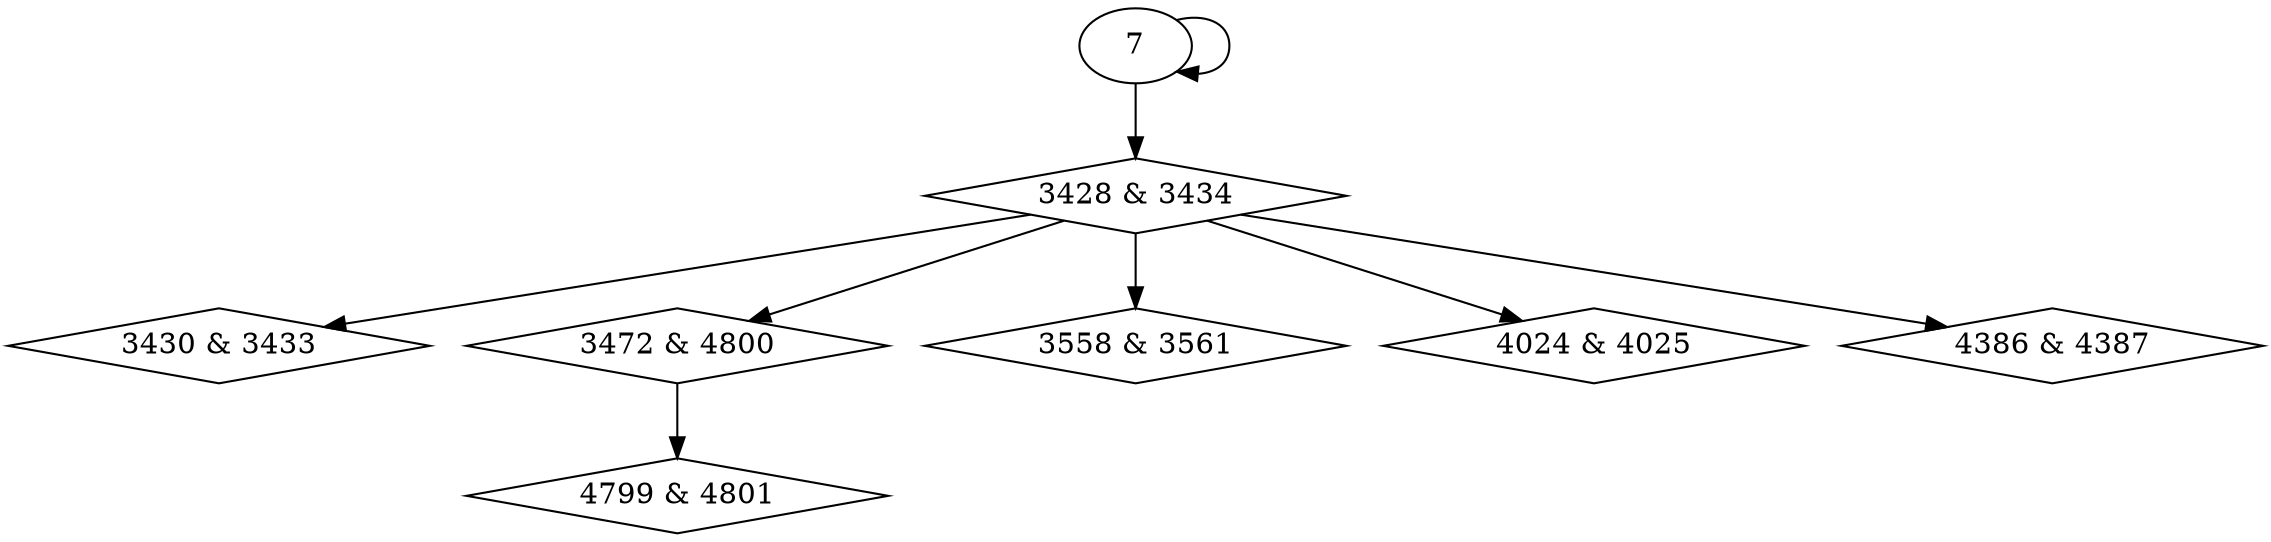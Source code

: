 digraph {
0 [label = "3428 & 3434", shape = diamond];
1 [label = "3430 & 3433", shape = diamond];
2 [label = "3472 & 4800", shape = diamond];
3 [label = "3558 & 3561", shape = diamond];
4 [label = "4024 & 4025", shape = diamond];
5 [label = "4386 & 4387", shape = diamond];
6 [label = "4799 & 4801", shape = diamond];
7 -> 0;
0 -> 1;
0 -> 2;
0 -> 3;
0 -> 4;
0 -> 5;
2 -> 6;
7 -> 7;
}
